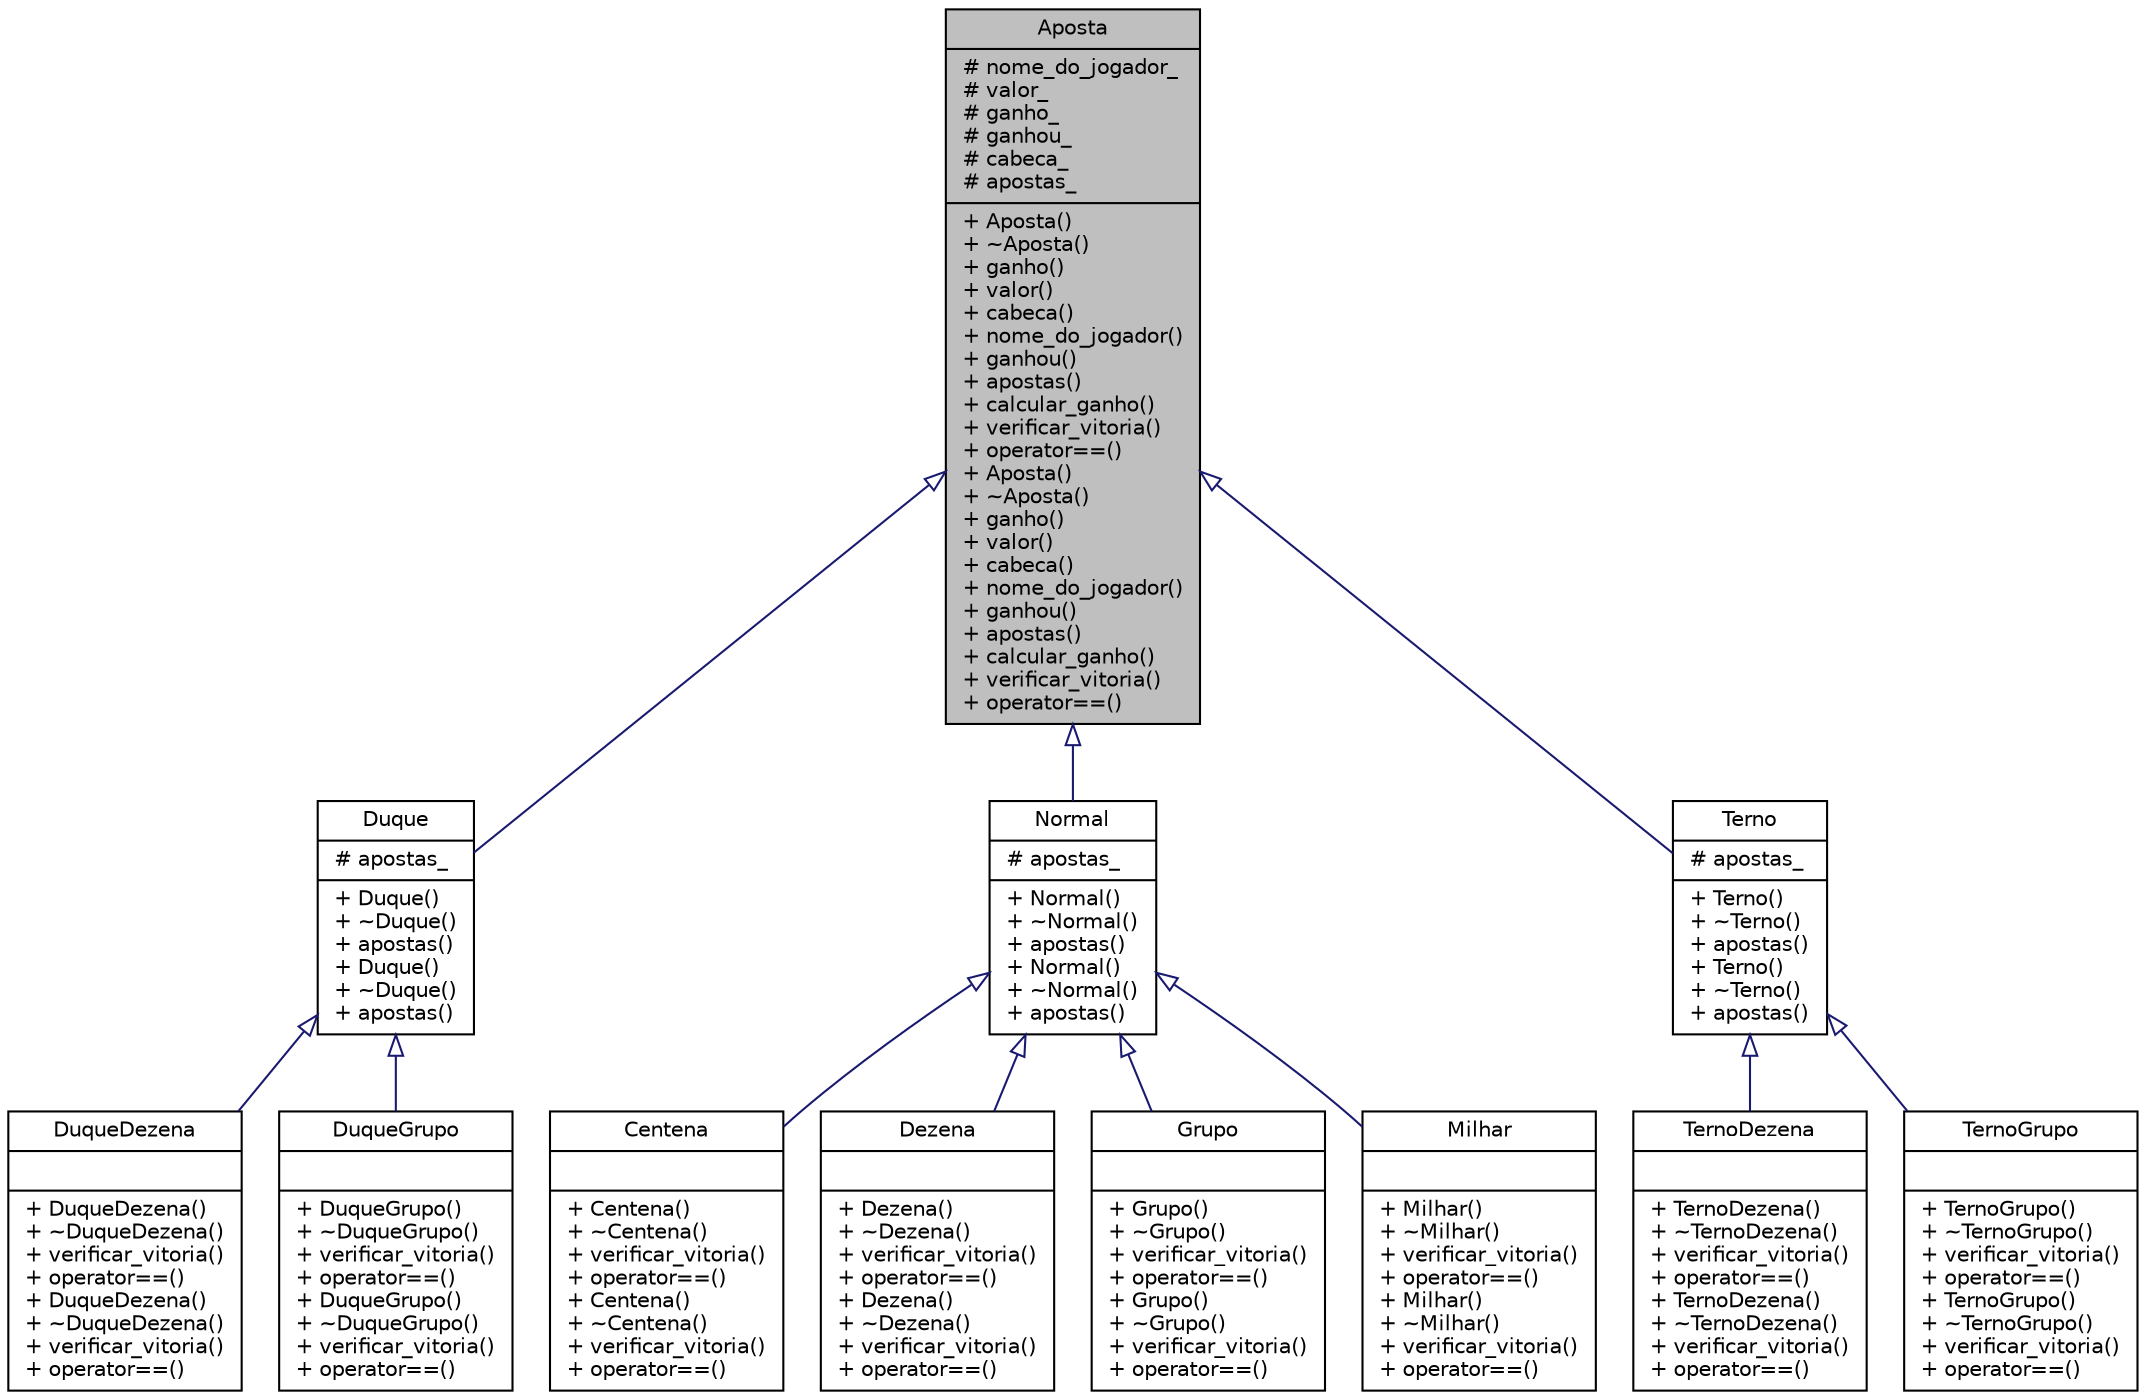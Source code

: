 digraph "Aposta"
{
 // LATEX_PDF_SIZE
  edge [fontname="Helvetica",fontsize="10",labelfontname="Helvetica",labelfontsize="10"];
  node [fontname="Helvetica",fontsize="10",shape=record];
  Node1 [label="{Aposta\n|# nome_do_jogador_\l# valor_\l# ganho_\l# ganhou_\l# cabeca_\l# apostas_\l|+ Aposta()\l+ ~Aposta()\l+ ganho()\l+ valor()\l+ cabeca()\l+ nome_do_jogador()\l+ ganhou()\l+ apostas()\l+ calcular_ganho()\l+ verificar_vitoria()\l+ operator==()\l+ Aposta()\l+ ~Aposta()\l+ ganho()\l+ valor()\l+ cabeca()\l+ nome_do_jogador()\l+ ganhou()\l+ apostas()\l+ calcular_ganho()\l+ verificar_vitoria()\l+ operator==()\l}",height=0.2,width=0.4,color="black", fillcolor="grey75", style="filled", fontcolor="black",tooltip="Classe abstrata que representa uma aposta."];
  Node1 -> Node2 [dir="back",color="midnightblue",fontsize="10",style="solid",arrowtail="onormal",fontname="Helvetica"];
  Node2 [label="{Duque\n|# apostas_\l|+ Duque()\l+ ~Duque()\l+ apostas()\l+ Duque()\l+ ~Duque()\l+ apostas()\l}",height=0.2,width=0.4,color="black", fillcolor="white", style="filled",URL="$classDuque.html",tooltip="Classe que representa uma aposta do tipo Duque."];
  Node2 -> Node3 [dir="back",color="midnightblue",fontsize="10",style="solid",arrowtail="onormal",fontname="Helvetica"];
  Node3 [label="{DuqueDezena\n||+ DuqueDezena()\l+ ~DuqueDezena()\l+ verificar_vitoria()\l+ operator==()\l+ DuqueDezena()\l+ ~DuqueDezena()\l+ verificar_vitoria()\l+ operator==()\l}",height=0.2,width=0.4,color="black", fillcolor="white", style="filled",URL="$classDuqueDezena.html",tooltip="Classe que representa uma aposta do tipo DuqueDezena."];
  Node2 -> Node4 [dir="back",color="midnightblue",fontsize="10",style="solid",arrowtail="onormal",fontname="Helvetica"];
  Node4 [label="{DuqueGrupo\n||+ DuqueGrupo()\l+ ~DuqueGrupo()\l+ verificar_vitoria()\l+ operator==()\l+ DuqueGrupo()\l+ ~DuqueGrupo()\l+ verificar_vitoria()\l+ operator==()\l}",height=0.2,width=0.4,color="black", fillcolor="white", style="filled",URL="$classDuqueGrupo.html",tooltip="Classe que representa uma aposta do tipo DuqueGrupo."];
  Node1 -> Node5 [dir="back",color="midnightblue",fontsize="10",style="solid",arrowtail="onormal",fontname="Helvetica"];
  Node5 [label="{Normal\n|# apostas_\l|+ Normal()\l+ ~Normal()\l+ apostas()\l+ Normal()\l+ ~Normal()\l+ apostas()\l}",height=0.2,width=0.4,color="black", fillcolor="white", style="filled",URL="$classNormal.html",tooltip="Classe que representa uma aposta do tipo Normal."];
  Node5 -> Node6 [dir="back",color="midnightblue",fontsize="10",style="solid",arrowtail="onormal",fontname="Helvetica"];
  Node6 [label="{Centena\n||+ Centena()\l+ ~Centena()\l+ verificar_vitoria()\l+ operator==()\l+ Centena()\l+ ~Centena()\l+ verificar_vitoria()\l+ operator==()\l}",height=0.2,width=0.4,color="black", fillcolor="white", style="filled",URL="$classCentena.html",tooltip="Classe que representa uma aposta do tipo Centena."];
  Node5 -> Node7 [dir="back",color="midnightblue",fontsize="10",style="solid",arrowtail="onormal",fontname="Helvetica"];
  Node7 [label="{Dezena\n||+ Dezena()\l+ ~Dezena()\l+ verificar_vitoria()\l+ operator==()\l+ Dezena()\l+ ~Dezena()\l+ verificar_vitoria()\l+ operator==()\l}",height=0.2,width=0.4,color="black", fillcolor="white", style="filled",URL="$classDezena.html",tooltip="Classe que representa uma aposta do tipo Dezena."];
  Node5 -> Node8 [dir="back",color="midnightblue",fontsize="10",style="solid",arrowtail="onormal",fontname="Helvetica"];
  Node8 [label="{Grupo\n||+ Grupo()\l+ ~Grupo()\l+ verificar_vitoria()\l+ operator==()\l+ Grupo()\l+ ~Grupo()\l+ verificar_vitoria()\l+ operator==()\l}",height=0.2,width=0.4,color="black", fillcolor="white", style="filled",URL="$classGrupo.html",tooltip="Classe que representa uma aposta do tipo Grupo."];
  Node5 -> Node9 [dir="back",color="midnightblue",fontsize="10",style="solid",arrowtail="onormal",fontname="Helvetica"];
  Node9 [label="{Milhar\n||+ Milhar()\l+ ~Milhar()\l+ verificar_vitoria()\l+ operator==()\l+ Milhar()\l+ ~Milhar()\l+ verificar_vitoria()\l+ operator==()\l}",height=0.2,width=0.4,color="black", fillcolor="white", style="filled",URL="$classMilhar.html",tooltip="Classe que representa uma aposta do tipo Milhar."];
  Node1 -> Node10 [dir="back",color="midnightblue",fontsize="10",style="solid",arrowtail="onormal",fontname="Helvetica"];
  Node10 [label="{Terno\n|# apostas_\l|+ Terno()\l+ ~Terno()\l+ apostas()\l+ Terno()\l+ ~Terno()\l+ apostas()\l}",height=0.2,width=0.4,color="black", fillcolor="white", style="filled",URL="$classTerno.html",tooltip="Classe que representa uma aposta do tipo Terno."];
  Node10 -> Node11 [dir="back",color="midnightblue",fontsize="10",style="solid",arrowtail="onormal",fontname="Helvetica"];
  Node11 [label="{TernoDezena\n||+ TernoDezena()\l+ ~TernoDezena()\l+ verificar_vitoria()\l+ operator==()\l+ TernoDezena()\l+ ~TernoDezena()\l+ verificar_vitoria()\l+ operator==()\l}",height=0.2,width=0.4,color="black", fillcolor="white", style="filled",URL="$classTernoDezena.html",tooltip="Classe que representa uma aposta do tipo TernoDezena."];
  Node10 -> Node12 [dir="back",color="midnightblue",fontsize="10",style="solid",arrowtail="onormal",fontname="Helvetica"];
  Node12 [label="{TernoGrupo\n||+ TernoGrupo()\l+ ~TernoGrupo()\l+ verificar_vitoria()\l+ operator==()\l+ TernoGrupo()\l+ ~TernoGrupo()\l+ verificar_vitoria()\l+ operator==()\l}",height=0.2,width=0.4,color="black", fillcolor="white", style="filled",URL="$classTernoGrupo.html",tooltip="Classe que representa uma aposta do tipo TernoGrupo."];
}
